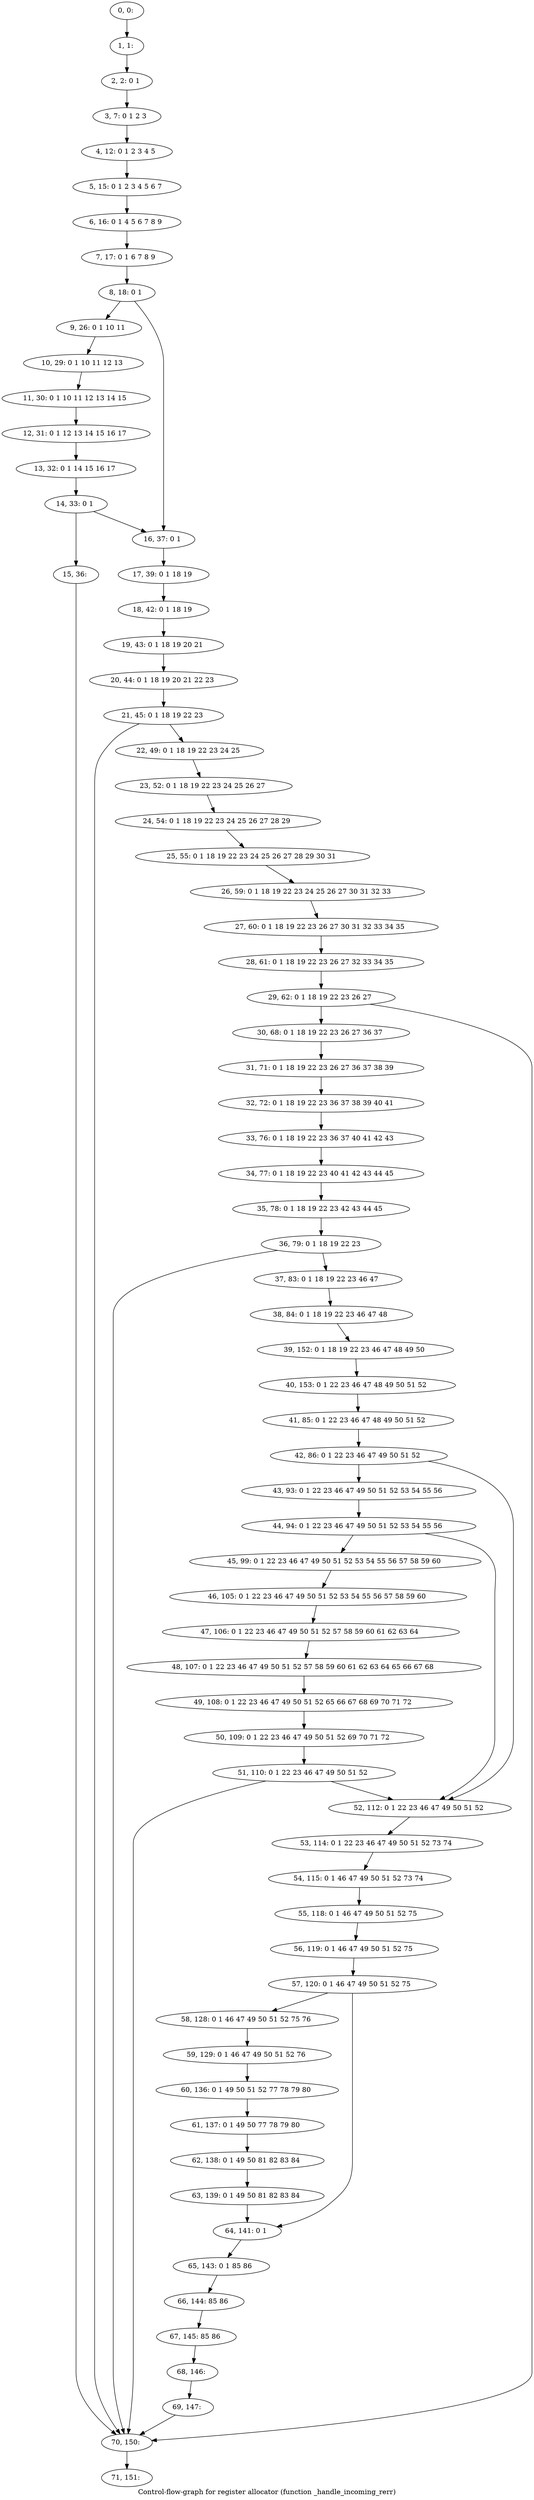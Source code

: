 digraph G {
graph [label="Control-flow-graph for register allocator (function _handle_incoming_rerr)"]
0[label="0, 0: "];
1[label="1, 1: "];
2[label="2, 2: 0 1 "];
3[label="3, 7: 0 1 2 3 "];
4[label="4, 12: 0 1 2 3 4 5 "];
5[label="5, 15: 0 1 2 3 4 5 6 7 "];
6[label="6, 16: 0 1 4 5 6 7 8 9 "];
7[label="7, 17: 0 1 6 7 8 9 "];
8[label="8, 18: 0 1 "];
9[label="9, 26: 0 1 10 11 "];
10[label="10, 29: 0 1 10 11 12 13 "];
11[label="11, 30: 0 1 10 11 12 13 14 15 "];
12[label="12, 31: 0 1 12 13 14 15 16 17 "];
13[label="13, 32: 0 1 14 15 16 17 "];
14[label="14, 33: 0 1 "];
15[label="15, 36: "];
16[label="16, 37: 0 1 "];
17[label="17, 39: 0 1 18 19 "];
18[label="18, 42: 0 1 18 19 "];
19[label="19, 43: 0 1 18 19 20 21 "];
20[label="20, 44: 0 1 18 19 20 21 22 23 "];
21[label="21, 45: 0 1 18 19 22 23 "];
22[label="22, 49: 0 1 18 19 22 23 24 25 "];
23[label="23, 52: 0 1 18 19 22 23 24 25 26 27 "];
24[label="24, 54: 0 1 18 19 22 23 24 25 26 27 28 29 "];
25[label="25, 55: 0 1 18 19 22 23 24 25 26 27 28 29 30 31 "];
26[label="26, 59: 0 1 18 19 22 23 24 25 26 27 30 31 32 33 "];
27[label="27, 60: 0 1 18 19 22 23 26 27 30 31 32 33 34 35 "];
28[label="28, 61: 0 1 18 19 22 23 26 27 32 33 34 35 "];
29[label="29, 62: 0 1 18 19 22 23 26 27 "];
30[label="30, 68: 0 1 18 19 22 23 26 27 36 37 "];
31[label="31, 71: 0 1 18 19 22 23 26 27 36 37 38 39 "];
32[label="32, 72: 0 1 18 19 22 23 36 37 38 39 40 41 "];
33[label="33, 76: 0 1 18 19 22 23 36 37 40 41 42 43 "];
34[label="34, 77: 0 1 18 19 22 23 40 41 42 43 44 45 "];
35[label="35, 78: 0 1 18 19 22 23 42 43 44 45 "];
36[label="36, 79: 0 1 18 19 22 23 "];
37[label="37, 83: 0 1 18 19 22 23 46 47 "];
38[label="38, 84: 0 1 18 19 22 23 46 47 48 "];
39[label="39, 152: 0 1 18 19 22 23 46 47 48 49 50 "];
40[label="40, 153: 0 1 22 23 46 47 48 49 50 51 52 "];
41[label="41, 85: 0 1 22 23 46 47 48 49 50 51 52 "];
42[label="42, 86: 0 1 22 23 46 47 49 50 51 52 "];
43[label="43, 93: 0 1 22 23 46 47 49 50 51 52 53 54 55 56 "];
44[label="44, 94: 0 1 22 23 46 47 49 50 51 52 53 54 55 56 "];
45[label="45, 99: 0 1 22 23 46 47 49 50 51 52 53 54 55 56 57 58 59 60 "];
46[label="46, 105: 0 1 22 23 46 47 49 50 51 52 53 54 55 56 57 58 59 60 "];
47[label="47, 106: 0 1 22 23 46 47 49 50 51 52 57 58 59 60 61 62 63 64 "];
48[label="48, 107: 0 1 22 23 46 47 49 50 51 52 57 58 59 60 61 62 63 64 65 66 67 68 "];
49[label="49, 108: 0 1 22 23 46 47 49 50 51 52 65 66 67 68 69 70 71 72 "];
50[label="50, 109: 0 1 22 23 46 47 49 50 51 52 69 70 71 72 "];
51[label="51, 110: 0 1 22 23 46 47 49 50 51 52 "];
52[label="52, 112: 0 1 22 23 46 47 49 50 51 52 "];
53[label="53, 114: 0 1 22 23 46 47 49 50 51 52 73 74 "];
54[label="54, 115: 0 1 46 47 49 50 51 52 73 74 "];
55[label="55, 118: 0 1 46 47 49 50 51 52 75 "];
56[label="56, 119: 0 1 46 47 49 50 51 52 75 "];
57[label="57, 120: 0 1 46 47 49 50 51 52 75 "];
58[label="58, 128: 0 1 46 47 49 50 51 52 75 76 "];
59[label="59, 129: 0 1 46 47 49 50 51 52 76 "];
60[label="60, 136: 0 1 49 50 51 52 77 78 79 80 "];
61[label="61, 137: 0 1 49 50 77 78 79 80 "];
62[label="62, 138: 0 1 49 50 81 82 83 84 "];
63[label="63, 139: 0 1 49 50 81 82 83 84 "];
64[label="64, 141: 0 1 "];
65[label="65, 143: 0 1 85 86 "];
66[label="66, 144: 85 86 "];
67[label="67, 145: 85 86 "];
68[label="68, 146: "];
69[label="69, 147: "];
70[label="70, 150: "];
71[label="71, 151: "];
0->1 ;
1->2 ;
2->3 ;
3->4 ;
4->5 ;
5->6 ;
6->7 ;
7->8 ;
8->9 ;
8->16 ;
9->10 ;
10->11 ;
11->12 ;
12->13 ;
13->14 ;
14->15 ;
14->16 ;
15->70 ;
16->17 ;
17->18 ;
18->19 ;
19->20 ;
20->21 ;
21->22 ;
21->70 ;
22->23 ;
23->24 ;
24->25 ;
25->26 ;
26->27 ;
27->28 ;
28->29 ;
29->30 ;
29->70 ;
30->31 ;
31->32 ;
32->33 ;
33->34 ;
34->35 ;
35->36 ;
36->37 ;
36->70 ;
37->38 ;
38->39 ;
39->40 ;
40->41 ;
41->42 ;
42->43 ;
42->52 ;
43->44 ;
44->45 ;
44->52 ;
45->46 ;
46->47 ;
47->48 ;
48->49 ;
49->50 ;
50->51 ;
51->52 ;
51->70 ;
52->53 ;
53->54 ;
54->55 ;
55->56 ;
56->57 ;
57->58 ;
57->64 ;
58->59 ;
59->60 ;
60->61 ;
61->62 ;
62->63 ;
63->64 ;
64->65 ;
65->66 ;
66->67 ;
67->68 ;
68->69 ;
69->70 ;
70->71 ;
}
